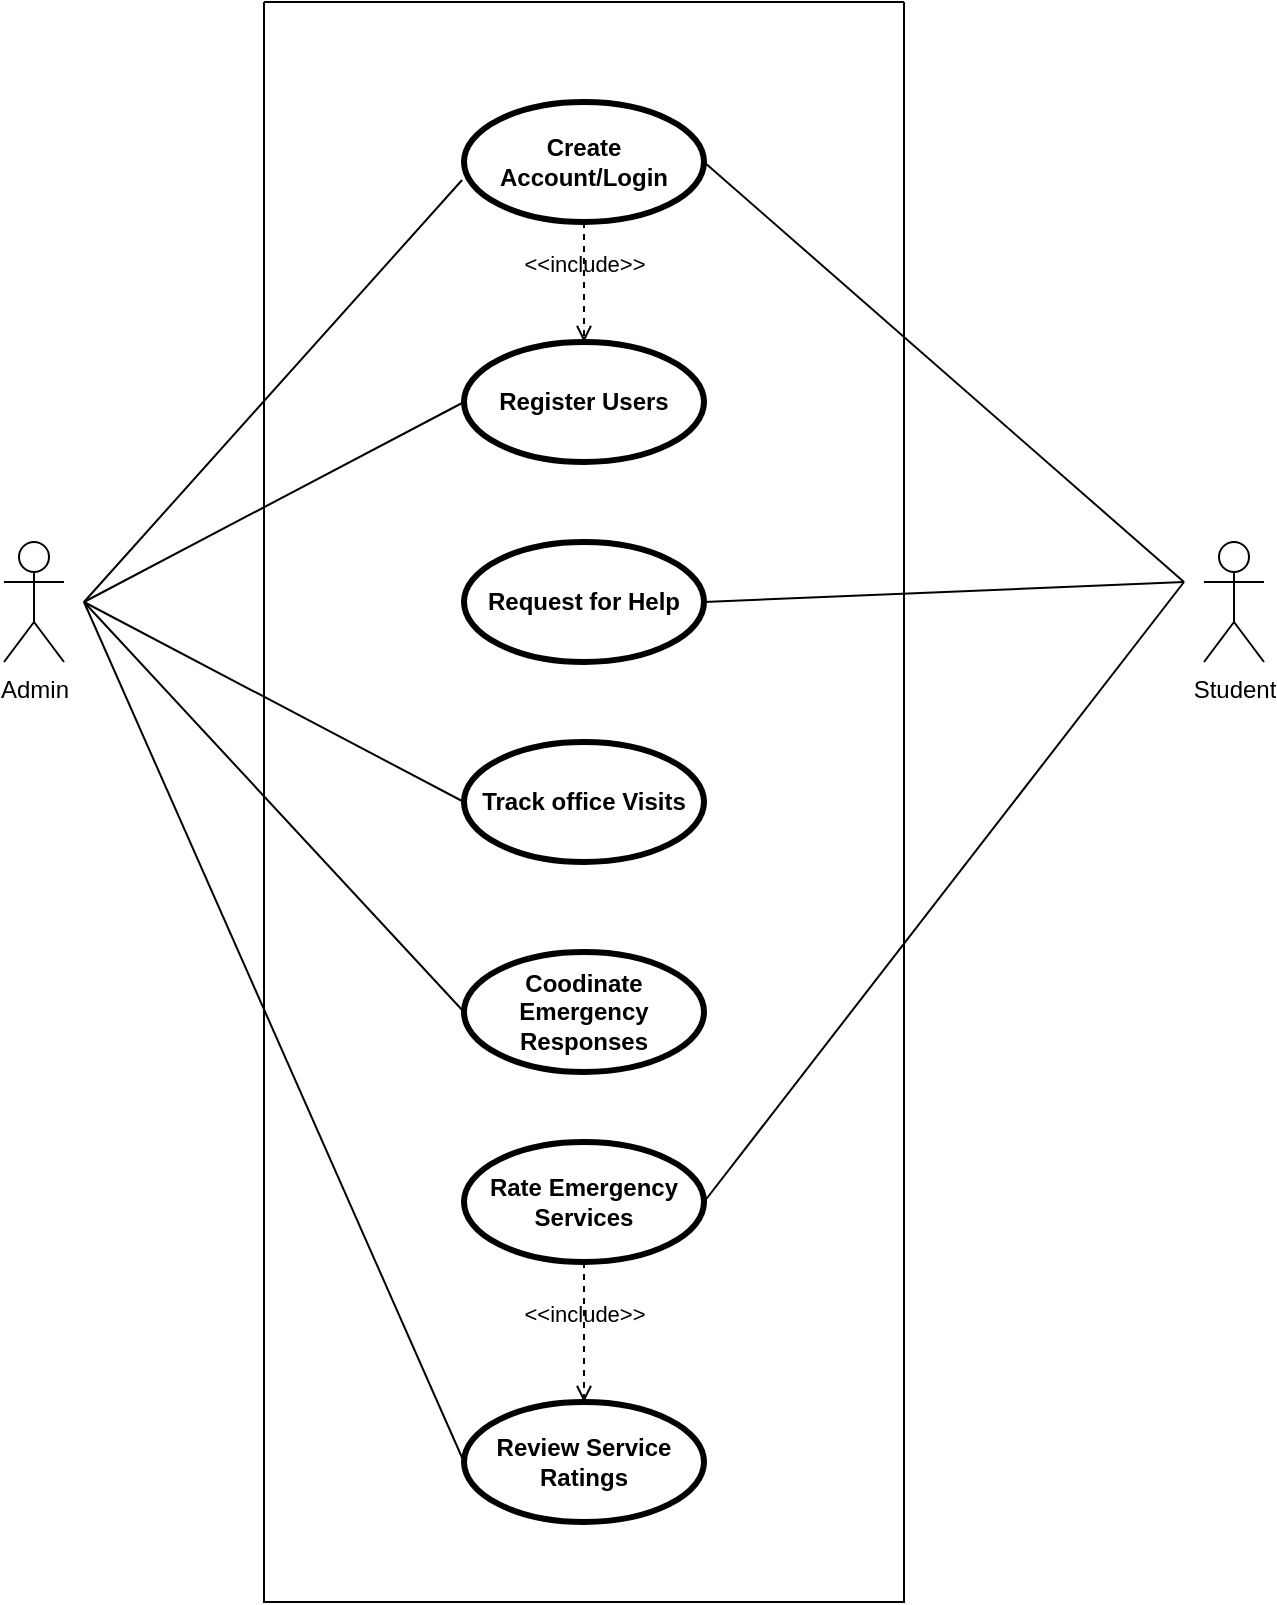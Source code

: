 <mxfile version="24.7.17">
  <diagram name="Page-1" id="vfzcQc1W-2FuikGQJv8X">
    <mxGraphModel dx="864" dy="508" grid="1" gridSize="10" guides="1" tooltips="1" connect="1" arrows="1" fold="1" page="1" pageScale="1" pageWidth="827" pageHeight="1169" math="0" shadow="0">
      <root>
        <mxCell id="0" />
        <mxCell id="1" parent="0" />
        <mxCell id="EPHbktUuZRaXz4qMxDDW-1" value="Admin" style="shape=umlActor;html=1;verticalLabelPosition=bottom;verticalAlign=top;align=center;" parent="1" vertex="1">
          <mxGeometry x="140" y="350" width="30" height="60" as="geometry" />
        </mxCell>
        <mxCell id="EPHbktUuZRaXz4qMxDDW-3" value="Student" style="shape=umlActor;html=1;verticalLabelPosition=bottom;verticalAlign=top;align=center;" parent="1" vertex="1">
          <mxGeometry x="740" y="350" width="30" height="60" as="geometry" />
        </mxCell>
        <mxCell id="EPHbktUuZRaXz4qMxDDW-6" value="Register Users" style="shape=ellipse;html=1;strokeWidth=3;fontStyle=1;whiteSpace=wrap;align=center;perimeter=ellipsePerimeter;" parent="1" vertex="1">
          <mxGeometry x="370" y="250" width="120" height="60" as="geometry" />
        </mxCell>
        <mxCell id="EPHbktUuZRaXz4qMxDDW-7" value="Request for Help" style="shape=ellipse;html=1;strokeWidth=3;fontStyle=1;whiteSpace=wrap;align=center;perimeter=ellipsePerimeter;" parent="1" vertex="1">
          <mxGeometry x="370" y="350" width="120" height="60" as="geometry" />
        </mxCell>
        <mxCell id="EPHbktUuZRaXz4qMxDDW-8" value="Track office Visits" style="shape=ellipse;html=1;strokeWidth=3;fontStyle=1;whiteSpace=wrap;align=center;perimeter=ellipsePerimeter;" parent="1" vertex="1">
          <mxGeometry x="370" y="450" width="120" height="60" as="geometry" />
        </mxCell>
        <mxCell id="lRgCuMPgQRttSOjnazoC-5" value="" style="swimlane;startSize=0;rounded=1;" vertex="1" parent="1">
          <mxGeometry x="270" y="80" width="320" height="800" as="geometry" />
        </mxCell>
        <mxCell id="EPHbktUuZRaXz4qMxDDW-5" value="Create Account/Login" style="shape=ellipse;html=1;strokeWidth=3;fontStyle=1;whiteSpace=wrap;align=center;perimeter=ellipsePerimeter;" parent="lRgCuMPgQRttSOjnazoC-5" vertex="1">
          <mxGeometry x="100" y="50" width="120" height="60" as="geometry" />
        </mxCell>
        <mxCell id="EPHbktUuZRaXz4qMxDDW-10" value="Coodinate Emergency Responses" style="shape=ellipse;html=1;strokeWidth=3;fontStyle=1;whiteSpace=wrap;align=center;perimeter=ellipsePerimeter;" parent="lRgCuMPgQRttSOjnazoC-5" vertex="1">
          <mxGeometry x="100" y="475" width="120" height="60" as="geometry" />
        </mxCell>
        <mxCell id="EPHbktUuZRaXz4qMxDDW-9" value="Rate Emergency Services" style="shape=ellipse;html=1;strokeWidth=3;fontStyle=1;whiteSpace=wrap;align=center;perimeter=ellipsePerimeter;" parent="lRgCuMPgQRttSOjnazoC-5" vertex="1">
          <mxGeometry x="100" y="570" width="120" height="60" as="geometry" />
        </mxCell>
        <mxCell id="EPHbktUuZRaXz4qMxDDW-16" value="Review Service Ratings" style="shape=ellipse;html=1;strokeWidth=3;fontStyle=1;whiteSpace=wrap;align=center;perimeter=ellipsePerimeter;" parent="lRgCuMPgQRttSOjnazoC-5" vertex="1">
          <mxGeometry x="100" y="700" width="120" height="60" as="geometry" />
        </mxCell>
        <mxCell id="lRgCuMPgQRttSOjnazoC-7" value="&amp;lt;&amp;lt;include&amp;gt;&amp;gt;" style="html=1;verticalAlign=bottom;labelBackgroundColor=none;endArrow=open;endFill=0;dashed=1;rounded=0;exitX=0.5;exitY=1;exitDx=0;exitDy=0;entryX=0.5;entryY=0;entryDx=0;entryDy=0;" edge="1" parent="lRgCuMPgQRttSOjnazoC-5" source="EPHbktUuZRaXz4qMxDDW-9" target="EPHbktUuZRaXz4qMxDDW-16">
          <mxGeometry width="160" relative="1" as="geometry">
            <mxPoint x="159.5" y="640" as="sourcePoint" />
            <mxPoint x="159.5" y="700" as="targetPoint" />
          </mxGeometry>
        </mxCell>
        <mxCell id="lRgCuMPgQRttSOjnazoC-4" value="&amp;lt;&amp;lt;include&amp;gt;&amp;gt;" style="html=1;verticalAlign=bottom;labelBackgroundColor=none;endArrow=open;endFill=0;dashed=1;rounded=0;exitX=0.5;exitY=1;exitDx=0;exitDy=0;entryX=0.5;entryY=0;entryDx=0;entryDy=0;" edge="1" parent="1" source="EPHbktUuZRaXz4qMxDDW-5" target="EPHbktUuZRaXz4qMxDDW-6">
          <mxGeometry width="160" relative="1" as="geometry">
            <mxPoint x="360" y="220" as="sourcePoint" />
            <mxPoint x="380" y="260" as="targetPoint" />
          </mxGeometry>
        </mxCell>
        <mxCell id="lRgCuMPgQRttSOjnazoC-8" value="" style="endArrow=none;html=1;rounded=0;entryX=-0.008;entryY=0.65;entryDx=0;entryDy=0;entryPerimeter=0;" edge="1" parent="1" target="EPHbktUuZRaXz4qMxDDW-5">
          <mxGeometry width="50" height="50" relative="1" as="geometry">
            <mxPoint x="180" y="380" as="sourcePoint" />
            <mxPoint x="370" y="210" as="targetPoint" />
          </mxGeometry>
        </mxCell>
        <mxCell id="lRgCuMPgQRttSOjnazoC-9" value="" style="endArrow=none;html=1;rounded=0;entryX=0;entryY=0.5;entryDx=0;entryDy=0;" edge="1" parent="1" target="EPHbktUuZRaXz4qMxDDW-6">
          <mxGeometry width="50" height="50" relative="1" as="geometry">
            <mxPoint x="180" y="380" as="sourcePoint" />
            <mxPoint x="379" y="179" as="targetPoint" />
          </mxGeometry>
        </mxCell>
        <mxCell id="lRgCuMPgQRttSOjnazoC-11" value="" style="endArrow=none;html=1;rounded=0;entryX=0;entryY=0.5;entryDx=0;entryDy=0;" edge="1" parent="1" target="EPHbktUuZRaXz4qMxDDW-8">
          <mxGeometry width="50" height="50" relative="1" as="geometry">
            <mxPoint x="180" y="380" as="sourcePoint" />
            <mxPoint x="380" y="290" as="targetPoint" />
          </mxGeometry>
        </mxCell>
        <mxCell id="lRgCuMPgQRttSOjnazoC-12" value="" style="endArrow=none;html=1;rounded=0;entryX=0;entryY=0.5;entryDx=0;entryDy=0;" edge="1" parent="1" target="EPHbktUuZRaXz4qMxDDW-10">
          <mxGeometry width="50" height="50" relative="1" as="geometry">
            <mxPoint x="180" y="380" as="sourcePoint" />
            <mxPoint x="380" y="490" as="targetPoint" />
          </mxGeometry>
        </mxCell>
        <mxCell id="lRgCuMPgQRttSOjnazoC-13" value="" style="endArrow=none;html=1;rounded=0;entryX=0;entryY=0.5;entryDx=0;entryDy=0;" edge="1" parent="1" target="EPHbktUuZRaXz4qMxDDW-16">
          <mxGeometry width="50" height="50" relative="1" as="geometry">
            <mxPoint x="180" y="380" as="sourcePoint" />
            <mxPoint x="380" y="595" as="targetPoint" />
          </mxGeometry>
        </mxCell>
        <mxCell id="lRgCuMPgQRttSOjnazoC-14" value="" style="endArrow=none;html=1;rounded=0;exitX=1;exitY=0.5;exitDx=0;exitDy=0;" edge="1" parent="1" source="EPHbktUuZRaXz4qMxDDW-5">
          <mxGeometry width="50" height="50" relative="1" as="geometry">
            <mxPoint x="540" y="350" as="sourcePoint" />
            <mxPoint x="730" y="370" as="targetPoint" />
          </mxGeometry>
        </mxCell>
        <mxCell id="lRgCuMPgQRttSOjnazoC-15" value="" style="endArrow=none;html=1;rounded=0;exitX=1;exitY=0.5;exitDx=0;exitDy=0;" edge="1" parent="1" source="EPHbktUuZRaXz4qMxDDW-7">
          <mxGeometry width="50" height="50" relative="1" as="geometry">
            <mxPoint x="500" y="170" as="sourcePoint" />
            <mxPoint x="730" y="370" as="targetPoint" />
          </mxGeometry>
        </mxCell>
        <mxCell id="lRgCuMPgQRttSOjnazoC-16" value="" style="endArrow=none;html=1;rounded=0;exitX=1;exitY=0.5;exitDx=0;exitDy=0;" edge="1" parent="1" source="EPHbktUuZRaXz4qMxDDW-9">
          <mxGeometry width="50" height="50" relative="1" as="geometry">
            <mxPoint x="500" y="390" as="sourcePoint" />
            <mxPoint x="730" y="370" as="targetPoint" />
          </mxGeometry>
        </mxCell>
      </root>
    </mxGraphModel>
  </diagram>
</mxfile>
